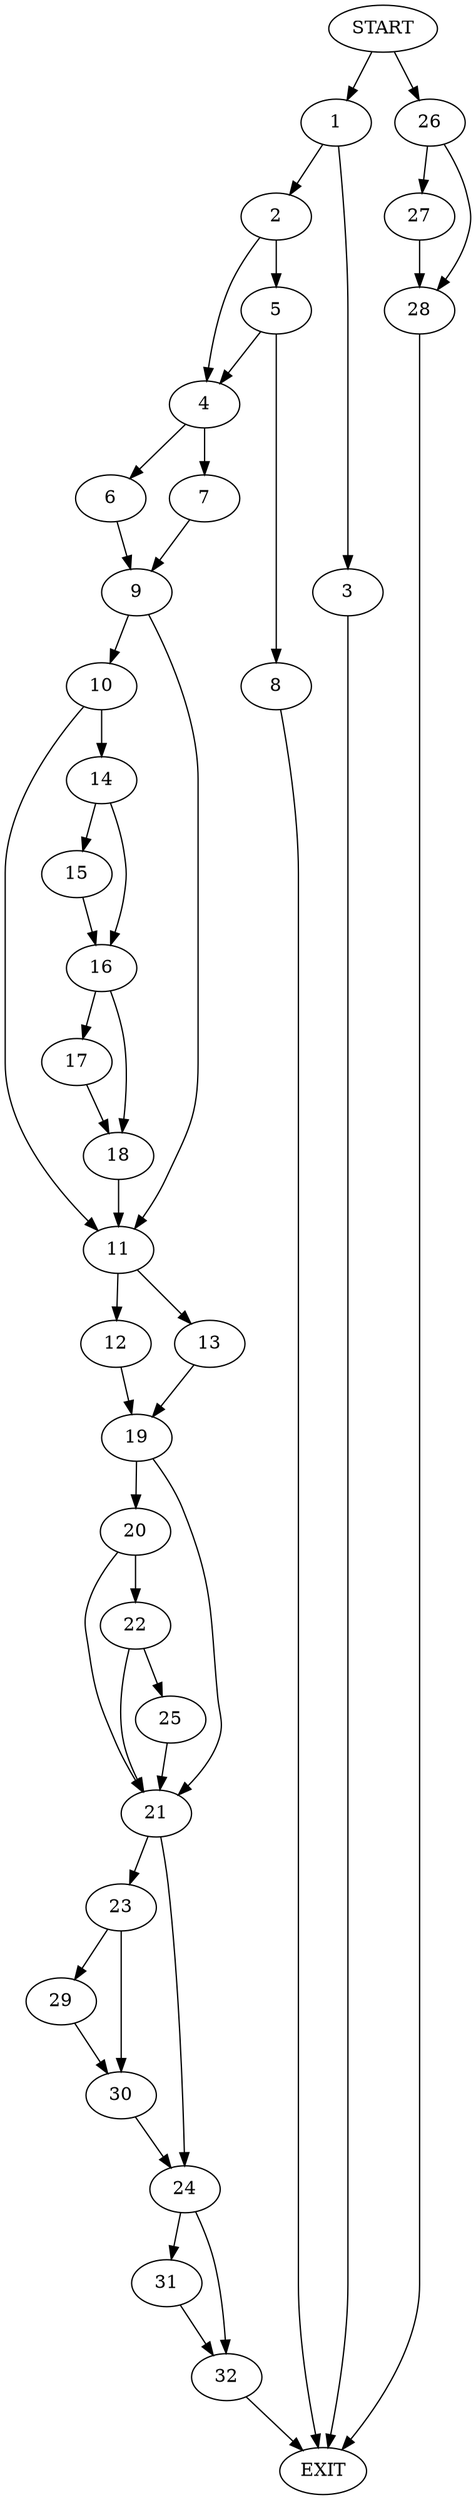 digraph {
0 [label="START"]
33 [label="EXIT"]
0 -> 1
1 -> 2
1 -> 3
2 -> 4
2 -> 5
3 -> 33
4 -> 6
4 -> 7
5 -> 4
5 -> 8
8 -> 33
7 -> 9
6 -> 9
9 -> 10
9 -> 11
11 -> 12
11 -> 13
10 -> 11
10 -> 14
14 -> 15
14 -> 16
15 -> 16
16 -> 17
16 -> 18
17 -> 18
18 -> 11
12 -> 19
13 -> 19
19 -> 20
19 -> 21
20 -> 22
20 -> 21
21 -> 23
21 -> 24
22 -> 25
22 -> 21
25 -> 21
0 -> 26
26 -> 27
26 -> 28
27 -> 28
28 -> 33
23 -> 29
23 -> 30
24 -> 31
24 -> 32
29 -> 30
30 -> 24
31 -> 32
32 -> 33
}
